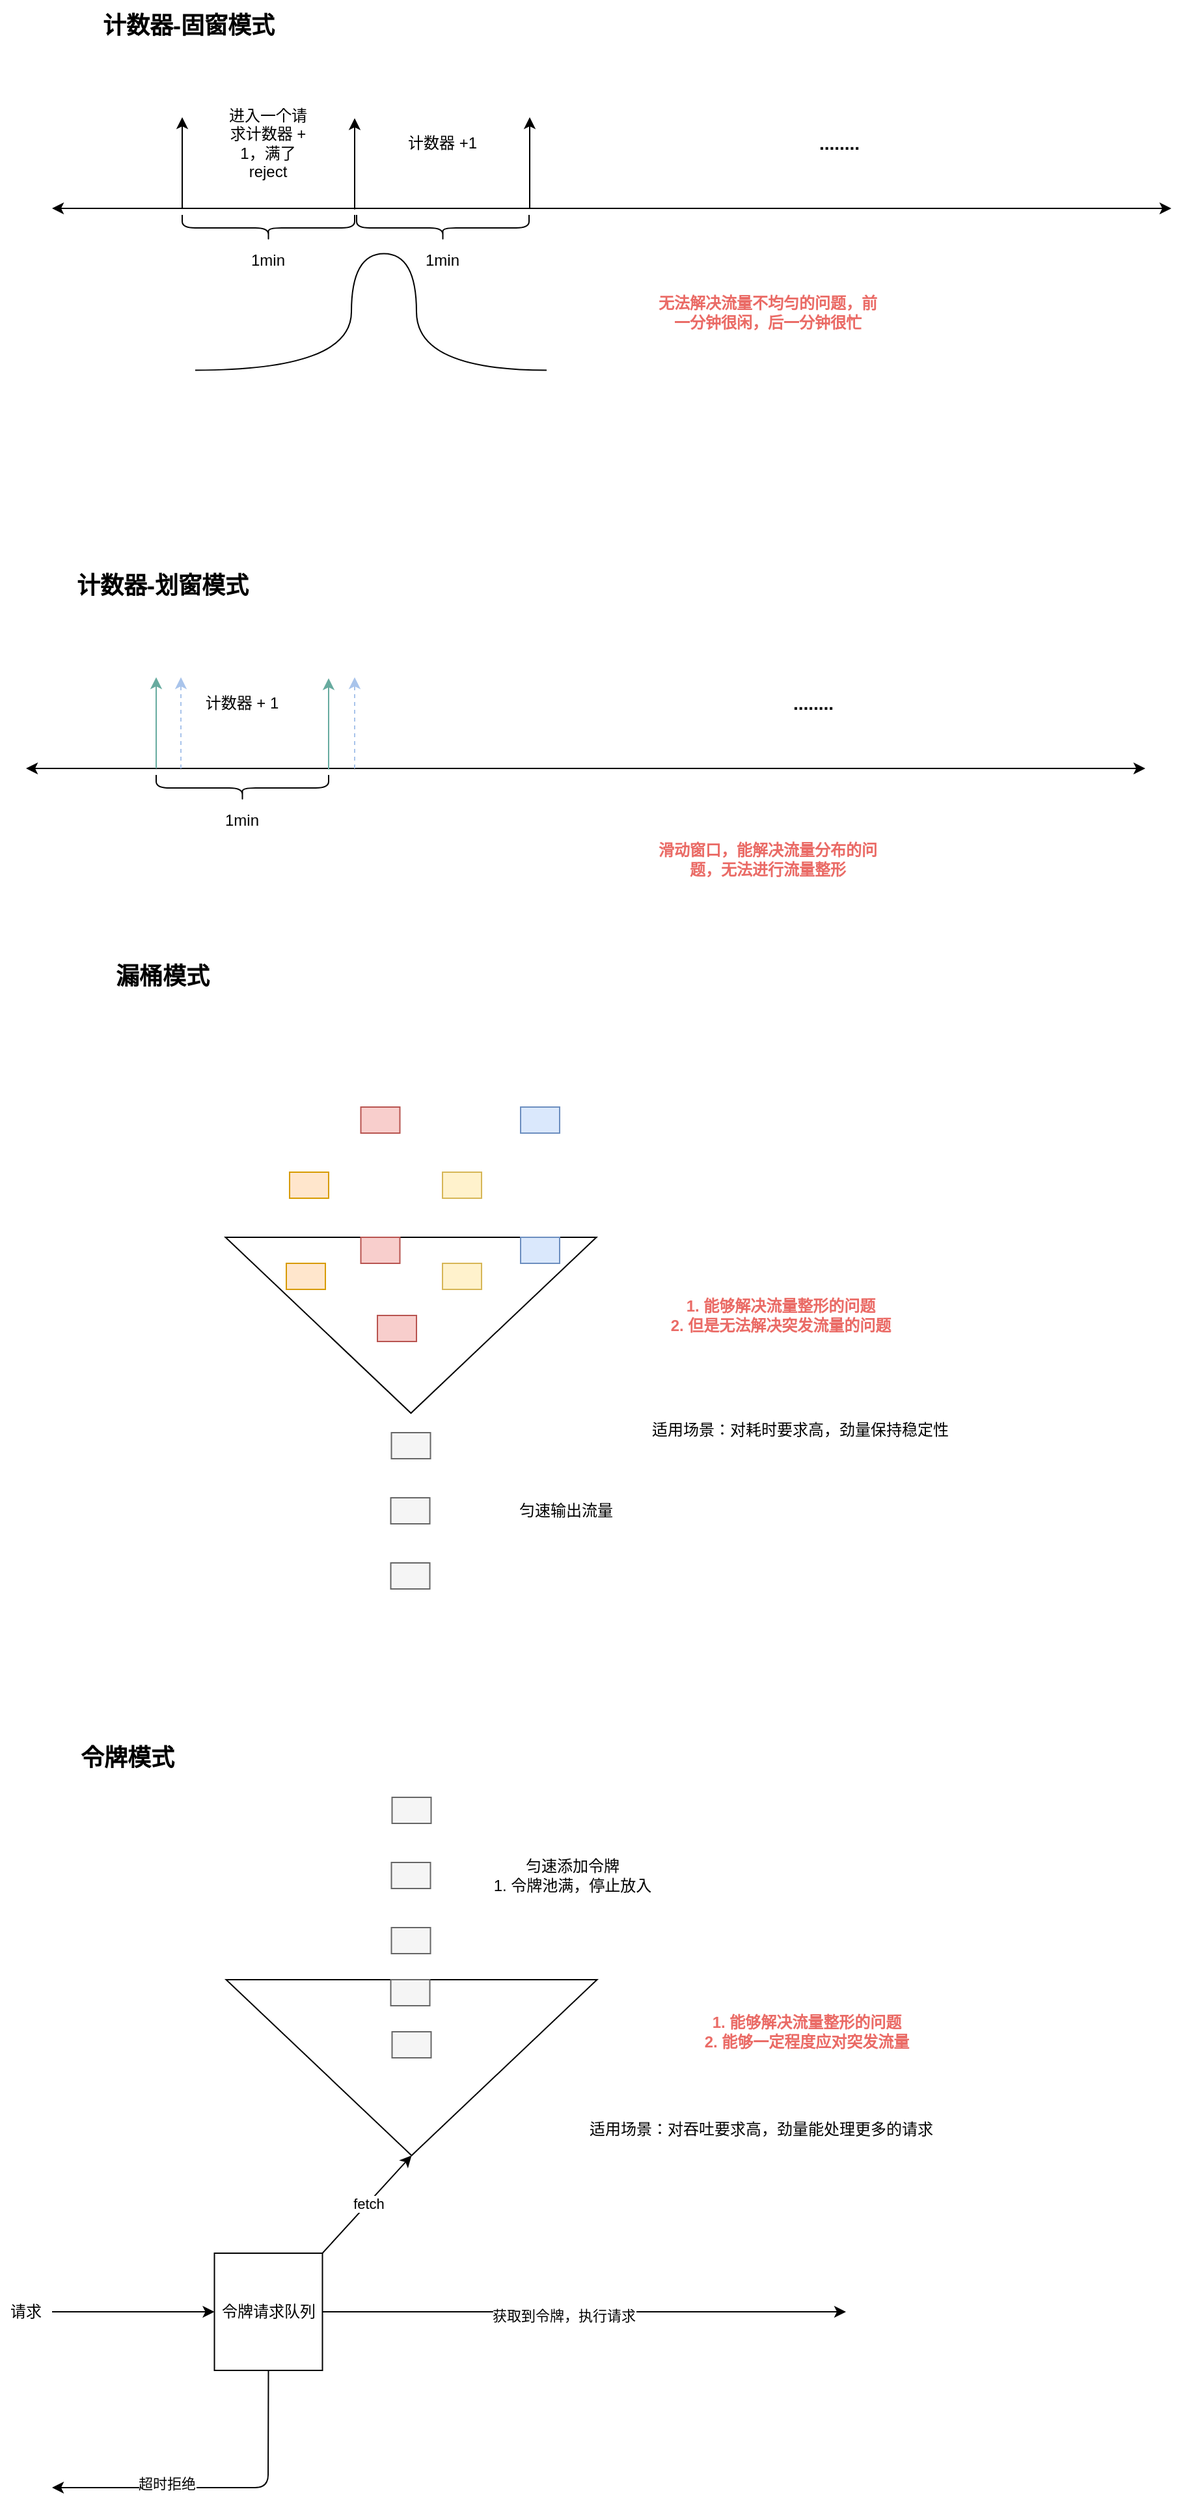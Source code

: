 <mxfile version="14.2.4" type="github"><diagram id="uqBHY_29Pav3ujaAbk2-" name="Page-1"><mxGraphModel dx="2084" dy="843" grid="1" gridSize="10" guides="1" tooltips="1" connect="1" arrows="1" fold="1" page="1" pageScale="1" pageWidth="827" pageHeight="1169" math="0" shadow="0"><root><mxCell id="0"/><mxCell id="1" parent="0"/><mxCell id="R16Ac74jBXlPp-g7iNio-1" value="" style="endArrow=classic;startArrow=classic;html=1;" edge="1" parent="1"><mxGeometry width="50" height="50" relative="1" as="geometry"><mxPoint x="-100" y="370" as="sourcePoint"/><mxPoint x="760" y="370" as="targetPoint"/></mxGeometry></mxCell><mxCell id="R16Ac74jBXlPp-g7iNio-2" value="" style="endArrow=classic;html=1;" edge="1" parent="1"><mxGeometry width="50" height="50" relative="1" as="geometry"><mxPoint y="370" as="sourcePoint"/><mxPoint y="300" as="targetPoint"/></mxGeometry></mxCell><mxCell id="R16Ac74jBXlPp-g7iNio-3" value="" style="endArrow=classic;html=1;" edge="1" parent="1"><mxGeometry width="50" height="50" relative="1" as="geometry"><mxPoint x="132.5" y="370.75" as="sourcePoint"/><mxPoint x="132.5" y="300.75" as="targetPoint"/></mxGeometry></mxCell><mxCell id="R16Ac74jBXlPp-g7iNio-4" value="" style="endArrow=classic;html=1;" edge="1" parent="1"><mxGeometry width="50" height="50" relative="1" as="geometry"><mxPoint x="267" y="370" as="sourcePoint"/><mxPoint x="267" y="300" as="targetPoint"/></mxGeometry></mxCell><mxCell id="R16Ac74jBXlPp-g7iNio-5" value="&lt;b&gt;&lt;font style=&quot;font-size: 14px&quot;&gt;........&lt;/font&gt;&lt;/b&gt;" style="text;html=1;strokeColor=none;fillColor=none;align=center;verticalAlign=middle;whiteSpace=wrap;rounded=0;" vertex="1" parent="1"><mxGeometry x="350" y="310" width="310" height="20" as="geometry"/></mxCell><mxCell id="R16Ac74jBXlPp-g7iNio-9" value="" style="shape=curlyBracket;whiteSpace=wrap;html=1;rounded=1;rotation=-90;" vertex="1" parent="1"><mxGeometry x="190.25" y="318.75" width="20" height="132.5" as="geometry"/></mxCell><mxCell id="R16Ac74jBXlPp-g7iNio-10" value="1min" style="text;html=1;strokeColor=none;fillColor=none;align=center;verticalAlign=middle;whiteSpace=wrap;rounded=0;" vertex="1" parent="1"><mxGeometry x="180" y="400" width="40" height="20" as="geometry"/></mxCell><mxCell id="R16Ac74jBXlPp-g7iNio-11" value="" style="group" vertex="1" connectable="0" parent="1"><mxGeometry y="375" width="132.5" height="45" as="geometry"/></mxCell><mxCell id="R16Ac74jBXlPp-g7iNio-7" value="" style="shape=curlyBracket;whiteSpace=wrap;html=1;rounded=1;rotation=-90;" vertex="1" parent="R16Ac74jBXlPp-g7iNio-11"><mxGeometry x="56.25" y="-56.25" width="20" height="132.5" as="geometry"/></mxCell><mxCell id="R16Ac74jBXlPp-g7iNio-8" value="1min" style="text;html=1;strokeColor=none;fillColor=none;align=center;verticalAlign=middle;whiteSpace=wrap;rounded=0;" vertex="1" parent="R16Ac74jBXlPp-g7iNio-11"><mxGeometry x="46" y="25" width="40" height="20" as="geometry"/></mxCell><mxCell id="R16Ac74jBXlPp-g7iNio-12" value="进入一个请求计数器 + 1，满了reject" style="text;html=1;strokeColor=none;fillColor=none;align=center;verticalAlign=middle;whiteSpace=wrap;rounded=0;" vertex="1" parent="1"><mxGeometry x="33.25" y="310" width="66" height="20" as="geometry"/></mxCell><mxCell id="R16Ac74jBXlPp-g7iNio-13" value="计数器 +1" style="text;html=1;strokeColor=none;fillColor=none;align=center;verticalAlign=middle;whiteSpace=wrap;rounded=0;" vertex="1" parent="1"><mxGeometry x="167.25" y="310" width="66" height="20" as="geometry"/></mxCell><mxCell id="R16Ac74jBXlPp-g7iNio-14" value="&lt;b&gt;&lt;font style=&quot;font-size: 18px&quot;&gt;计数器-固窗模式&lt;/font&gt;&lt;/b&gt;" style="text;html=1;strokeColor=none;fillColor=none;align=center;verticalAlign=middle;whiteSpace=wrap;rounded=0;" vertex="1" parent="1"><mxGeometry x="-70" y="210" width="150" height="40" as="geometry"/></mxCell><mxCell id="R16Ac74jBXlPp-g7iNio-15" value="" style="endArrow=classic;startArrow=classic;html=1;" edge="1" parent="1"><mxGeometry width="50" height="50" relative="1" as="geometry"><mxPoint x="-120" y="800" as="sourcePoint"/><mxPoint x="740" y="800" as="targetPoint"/></mxGeometry></mxCell><mxCell id="R16Ac74jBXlPp-g7iNio-16" value="" style="endArrow=classic;html=1;strokeColor=#67AB9F;" edge="1" parent="1"><mxGeometry width="50" height="50" relative="1" as="geometry"><mxPoint x="-20" y="800" as="sourcePoint"/><mxPoint x="-20" y="730" as="targetPoint"/></mxGeometry></mxCell><mxCell id="R16Ac74jBXlPp-g7iNio-17" value="" style="endArrow=classic;html=1;strokeColor=#67AB9F;" edge="1" parent="1"><mxGeometry width="50" height="50" relative="1" as="geometry"><mxPoint x="112.5" y="800.75" as="sourcePoint"/><mxPoint x="112.5" y="730.75" as="targetPoint"/></mxGeometry></mxCell><mxCell id="R16Ac74jBXlPp-g7iNio-18" value="" style="endArrow=classic;html=1;dashed=1;strokeColor=#A9C4EB;" edge="1" parent="1"><mxGeometry width="50" height="50" relative="1" as="geometry"><mxPoint x="132.5" y="800" as="sourcePoint"/><mxPoint x="132.5" y="730" as="targetPoint"/></mxGeometry></mxCell><mxCell id="R16Ac74jBXlPp-g7iNio-19" value="&lt;b&gt;&lt;font style=&quot;font-size: 14px&quot;&gt;........&lt;/font&gt;&lt;/b&gt;" style="text;html=1;strokeColor=none;fillColor=none;align=center;verticalAlign=middle;whiteSpace=wrap;rounded=0;" vertex="1" parent="1"><mxGeometry x="330" y="740" width="310" height="20" as="geometry"/></mxCell><mxCell id="R16Ac74jBXlPp-g7iNio-22" value="" style="group" vertex="1" connectable="0" parent="1"><mxGeometry x="-20" y="805" width="132.5" height="45" as="geometry"/></mxCell><mxCell id="R16Ac74jBXlPp-g7iNio-23" value="" style="shape=curlyBracket;whiteSpace=wrap;html=1;rounded=1;rotation=-90;" vertex="1" parent="R16Ac74jBXlPp-g7iNio-22"><mxGeometry x="56.25" y="-56.25" width="20" height="132.5" as="geometry"/></mxCell><mxCell id="R16Ac74jBXlPp-g7iNio-24" value="1min" style="text;html=1;strokeColor=none;fillColor=none;align=center;verticalAlign=middle;whiteSpace=wrap;rounded=0;" vertex="1" parent="R16Ac74jBXlPp-g7iNio-22"><mxGeometry x="46" y="25" width="40" height="20" as="geometry"/></mxCell><mxCell id="R16Ac74jBXlPp-g7iNio-25" value="计数器 + 1" style="text;html=1;strokeColor=none;fillColor=none;align=center;verticalAlign=middle;whiteSpace=wrap;rounded=0;" vertex="1" parent="1"><mxGeometry x="13.25" y="740" width="66" height="20" as="geometry"/></mxCell><mxCell id="R16Ac74jBXlPp-g7iNio-27" value="&lt;b&gt;&lt;font style=&quot;font-size: 18px&quot;&gt;计数器-划窗模式&lt;/font&gt;&lt;/b&gt;" style="text;html=1;strokeColor=none;fillColor=none;align=center;verticalAlign=middle;whiteSpace=wrap;rounded=0;" vertex="1" parent="1"><mxGeometry x="-90" y="640" width="150" height="40" as="geometry"/></mxCell><mxCell id="R16Ac74jBXlPp-g7iNio-29" value="" style="endArrow=none;html=1;edgeStyle=orthogonalEdgeStyle;elbow=vertical;curved=1;" edge="1" parent="1"><mxGeometry width="50" height="50" relative="1" as="geometry"><mxPoint x="10" y="494.25" as="sourcePoint"/><mxPoint x="280" y="494.25" as="targetPoint"/><Array as="points"><mxPoint x="130" y="494.75"/><mxPoint x="130" y="404.75"/><mxPoint x="180" y="404.75"/><mxPoint x="180" y="494.75"/></Array></mxGeometry></mxCell><mxCell id="R16Ac74jBXlPp-g7iNio-30" value="&lt;b&gt;&lt;font color=&quot;#ea6b66&quot;&gt;无法解决流量不均匀的问题，前一分钟很闲，后一分钟很忙&lt;/font&gt;&lt;/b&gt;" style="text;html=1;strokeColor=none;fillColor=none;align=center;verticalAlign=middle;whiteSpace=wrap;rounded=0;" vertex="1" parent="1"><mxGeometry x="360" y="420" width="180" height="59" as="geometry"/></mxCell><mxCell id="R16Ac74jBXlPp-g7iNio-31" value="" style="endArrow=classic;html=1;dashed=1;strokeColor=#A9C4EB;" edge="1" parent="1"><mxGeometry width="50" height="50" relative="1" as="geometry"><mxPoint x="-1" y="800" as="sourcePoint"/><mxPoint x="-1" y="730" as="targetPoint"/></mxGeometry></mxCell><mxCell id="R16Ac74jBXlPp-g7iNio-32" value="&lt;b&gt;&lt;font color=&quot;#ea6b66&quot;&gt;滑动窗口，能解决流量分布的问题，无法进行流量整形&lt;/font&gt;&lt;/b&gt;" style="text;html=1;strokeColor=none;fillColor=none;align=center;verticalAlign=middle;whiteSpace=wrap;rounded=0;" vertex="1" parent="1"><mxGeometry x="360" y="840" width="180" height="59" as="geometry"/></mxCell><mxCell id="R16Ac74jBXlPp-g7iNio-33" value="&lt;span style=&quot;font-size: 18px&quot;&gt;&lt;b&gt;漏桶模式&lt;/b&gt;&lt;/span&gt;" style="text;html=1;strokeColor=none;fillColor=none;align=center;verticalAlign=middle;whiteSpace=wrap;rounded=0;" vertex="1" parent="1"><mxGeometry x="-90" y="940" width="150" height="40" as="geometry"/></mxCell><mxCell id="R16Ac74jBXlPp-g7iNio-34" value="" style="triangle;whiteSpace=wrap;html=1;rotation=0;direction=south;" vertex="1" parent="1"><mxGeometry x="33.25" y="1160" width="285" height="135" as="geometry"/></mxCell><mxCell id="R16Ac74jBXlPp-g7iNio-35" value="" style="rounded=0;whiteSpace=wrap;html=1;fillColor=#ffe6cc;strokeColor=#d79b00;" vertex="1" parent="1"><mxGeometry x="82.5" y="1110" width="30" height="20" as="geometry"/></mxCell><mxCell id="R16Ac74jBXlPp-g7iNio-36" value="" style="rounded=0;whiteSpace=wrap;html=1;fillColor=#f8cecc;strokeColor=#b85450;" vertex="1" parent="1"><mxGeometry x="137.25" y="1060" width="30" height="20" as="geometry"/></mxCell><mxCell id="R16Ac74jBXlPp-g7iNio-37" value="" style="rounded=0;whiteSpace=wrap;html=1;fillColor=#fff2cc;strokeColor=#d6b656;" vertex="1" parent="1"><mxGeometry x="200" y="1110" width="30" height="20" as="geometry"/></mxCell><mxCell id="R16Ac74jBXlPp-g7iNio-38" value="" style="rounded=0;whiteSpace=wrap;html=1;fillColor=#dae8fc;strokeColor=#6c8ebf;" vertex="1" parent="1"><mxGeometry x="260" y="1060" width="30" height="20" as="geometry"/></mxCell><mxCell id="R16Ac74jBXlPp-g7iNio-39" value="" style="rounded=0;whiteSpace=wrap;html=1;fillColor=#f8cecc;strokeColor=#b85450;" vertex="1" parent="1"><mxGeometry x="137.25" y="1160" width="30" height="20" as="geometry"/></mxCell><mxCell id="R16Ac74jBXlPp-g7iNio-40" value="" style="rounded=0;whiteSpace=wrap;html=1;fillColor=#dae8fc;strokeColor=#6c8ebf;" vertex="1" parent="1"><mxGeometry x="260" y="1160" width="30" height="20" as="geometry"/></mxCell><mxCell id="R16Ac74jBXlPp-g7iNio-41" value="" style="rounded=0;whiteSpace=wrap;html=1;fillColor=#fff2cc;strokeColor=#d6b656;" vertex="1" parent="1"><mxGeometry x="200" y="1180" width="30" height="20" as="geometry"/></mxCell><mxCell id="R16Ac74jBXlPp-g7iNio-42" value="" style="rounded=0;whiteSpace=wrap;html=1;fillColor=#ffe6cc;strokeColor=#d79b00;" vertex="1" parent="1"><mxGeometry x="80" y="1180" width="30" height="20" as="geometry"/></mxCell><mxCell id="R16Ac74jBXlPp-g7iNio-43" value="" style="rounded=0;whiteSpace=wrap;html=1;fillColor=#f8cecc;strokeColor=#b85450;" vertex="1" parent="1"><mxGeometry x="150" y="1220" width="30" height="20" as="geometry"/></mxCell><mxCell id="R16Ac74jBXlPp-g7iNio-44" value="" style="rounded=0;whiteSpace=wrap;html=1;fillColor=#f5f5f5;strokeColor=#666666;fontColor=#333333;" vertex="1" parent="1"><mxGeometry x="160.75" y="1310" width="30" height="20" as="geometry"/></mxCell><mxCell id="R16Ac74jBXlPp-g7iNio-45" value="" style="rounded=0;whiteSpace=wrap;html=1;fillColor=#f5f5f5;strokeColor=#666666;fontColor=#333333;" vertex="1" parent="1"><mxGeometry x="160.25" y="1360" width="30" height="20" as="geometry"/></mxCell><mxCell id="R16Ac74jBXlPp-g7iNio-46" value="" style="rounded=0;whiteSpace=wrap;html=1;fillColor=#f5f5f5;strokeColor=#666666;fontColor=#333333;" vertex="1" parent="1"><mxGeometry x="160.25" y="1410" width="30" height="20" as="geometry"/></mxCell><mxCell id="R16Ac74jBXlPp-g7iNio-47" value="匀速输出流量" style="text;html=1;strokeColor=none;fillColor=none;align=center;verticalAlign=middle;whiteSpace=wrap;rounded=0;" vertex="1" parent="1"><mxGeometry x="240" y="1340" width="110" height="60" as="geometry"/></mxCell><mxCell id="R16Ac74jBXlPp-g7iNio-48" value="&lt;b&gt;&lt;font color=&quot;#ea6b66&quot;&gt;1. 能够解决流量整形的问题&lt;br&gt;2. 但是无法解决突发流量的问题&lt;/font&gt;&lt;/b&gt;" style="text;html=1;strokeColor=none;fillColor=none;align=center;verticalAlign=middle;whiteSpace=wrap;rounded=0;" vertex="1" parent="1"><mxGeometry x="370" y="1190" width="180" height="59" as="geometry"/></mxCell><mxCell id="R16Ac74jBXlPp-g7iNio-49" value="&lt;span style=&quot;font-size: 18px&quot;&gt;&lt;b&gt;令牌模式&lt;/b&gt;&lt;/span&gt;" style="text;html=1;strokeColor=none;fillColor=none;align=center;verticalAlign=middle;whiteSpace=wrap;rounded=0;" vertex="1" parent="1"><mxGeometry x="-116.75" y="1540" width="150" height="40" as="geometry"/></mxCell><mxCell id="R16Ac74jBXlPp-g7iNio-50" value="" style="triangle;whiteSpace=wrap;html=1;rotation=0;direction=south;" vertex="1" parent="1"><mxGeometry x="33.75" y="1730" width="285" height="135" as="geometry"/></mxCell><mxCell id="R16Ac74jBXlPp-g7iNio-55" value="" style="rounded=0;whiteSpace=wrap;html=1;fillColor=#f5f5f5;strokeColor=#666666;fontColor=#333333;" vertex="1" parent="1"><mxGeometry x="161.25" y="1590" width="30" height="20" as="geometry"/></mxCell><mxCell id="R16Ac74jBXlPp-g7iNio-56" value="" style="rounded=0;whiteSpace=wrap;html=1;fillColor=#f5f5f5;strokeColor=#666666;fontColor=#333333;" vertex="1" parent="1"><mxGeometry x="160.75" y="1640" width="30" height="20" as="geometry"/></mxCell><mxCell id="R16Ac74jBXlPp-g7iNio-57" value="" style="rounded=0;whiteSpace=wrap;html=1;fillColor=#f5f5f5;strokeColor=#666666;fontColor=#333333;" vertex="1" parent="1"><mxGeometry x="160.75" y="1690" width="30" height="20" as="geometry"/></mxCell><mxCell id="R16Ac74jBXlPp-g7iNio-58" value="匀速添加令牌&lt;br&gt;1. 令牌池满，停止放入" style="text;html=1;strokeColor=none;fillColor=none;align=center;verticalAlign=middle;whiteSpace=wrap;rounded=0;" vertex="1" parent="1"><mxGeometry x="220" y="1610" width="160" height="80" as="geometry"/></mxCell><mxCell id="R16Ac74jBXlPp-g7iNio-59" value="" style="rounded=0;whiteSpace=wrap;html=1;fillColor=#f5f5f5;strokeColor=#666666;fontColor=#333333;" vertex="1" parent="1"><mxGeometry x="160.25" y="1730" width="30" height="20" as="geometry"/></mxCell><mxCell id="R16Ac74jBXlPp-g7iNio-60" value="" style="rounded=0;whiteSpace=wrap;html=1;fillColor=#f5f5f5;strokeColor=#666666;fontColor=#333333;" vertex="1" parent="1"><mxGeometry x="161.25" y="1770" width="30" height="20" as="geometry"/></mxCell><mxCell id="R16Ac74jBXlPp-g7iNio-62" value="令牌请求队列" style="rounded=0;whiteSpace=wrap;html=1;" vertex="1" parent="1"><mxGeometry x="24.75" y="1940" width="83" height="90" as="geometry"/></mxCell><mxCell id="R16Ac74jBXlPp-g7iNio-63" value="" style="endArrow=classic;html=1;entryX=0;entryY=0.5;entryDx=0;entryDy=0;" edge="1" parent="1" target="R16Ac74jBXlPp-g7iNio-62"><mxGeometry width="50" height="50" relative="1" as="geometry"><mxPoint x="-100" y="1985" as="sourcePoint"/><mxPoint x="-100" y="1990" as="targetPoint"/></mxGeometry></mxCell><mxCell id="R16Ac74jBXlPp-g7iNio-64" value="请求" style="text;html=1;strokeColor=none;fillColor=none;align=center;verticalAlign=middle;whiteSpace=wrap;rounded=0;" vertex="1" parent="1"><mxGeometry x="-140" y="1975" width="40" height="20" as="geometry"/></mxCell><mxCell id="R16Ac74jBXlPp-g7iNio-65" value="" style="endArrow=classic;html=1;exitX=0.5;exitY=1;exitDx=0;exitDy=0;" edge="1" parent="1" source="R16Ac74jBXlPp-g7iNio-62"><mxGeometry width="50" height="50" relative="1" as="geometry"><mxPoint x="-60" y="2130" as="sourcePoint"/><mxPoint x="-100" y="2120" as="targetPoint"/><Array as="points"><mxPoint x="66" y="2120"/></Array></mxGeometry></mxCell><mxCell id="R16Ac74jBXlPp-g7iNio-66" value="超时拒绝" style="edgeLabel;html=1;align=center;verticalAlign=middle;resizable=0;points=[];" vertex="1" connectable="0" parent="R16Ac74jBXlPp-g7iNio-65"><mxGeometry x="0.312" y="-3" relative="1" as="geometry"><mxPoint as="offset"/></mxGeometry></mxCell><mxCell id="R16Ac74jBXlPp-g7iNio-67" value="" style="endArrow=classic;html=1;exitX=1;exitY=0.5;exitDx=0;exitDy=0;" edge="1" parent="1" source="R16Ac74jBXlPp-g7iNio-62"><mxGeometry width="50" height="50" relative="1" as="geometry"><mxPoint x="220" y="1984.5" as="sourcePoint"/><mxPoint x="510" y="1985" as="targetPoint"/></mxGeometry></mxCell><mxCell id="R16Ac74jBXlPp-g7iNio-68" value="获取到令牌，执行请求" style="edgeLabel;html=1;align=center;verticalAlign=middle;resizable=0;points=[];" vertex="1" connectable="0" parent="R16Ac74jBXlPp-g7iNio-67"><mxGeometry x="-0.079" y="-3" relative="1" as="geometry"><mxPoint as="offset"/></mxGeometry></mxCell><mxCell id="R16Ac74jBXlPp-g7iNio-69" value="" style="endArrow=classic;html=1;strokeColor=#000000;exitX=1;exitY=0;exitDx=0;exitDy=0;entryX=1;entryY=0.5;entryDx=0;entryDy=0;" edge="1" parent="1" source="R16Ac74jBXlPp-g7iNio-62" target="R16Ac74jBXlPp-g7iNio-50"><mxGeometry width="50" height="50" relative="1" as="geometry"><mxPoint x="60" y="1910" as="sourcePoint"/><mxPoint x="110" y="1860" as="targetPoint"/></mxGeometry></mxCell><mxCell id="R16Ac74jBXlPp-g7iNio-70" value="fetch" style="edgeLabel;html=1;align=center;verticalAlign=middle;resizable=0;points=[];" vertex="1" connectable="0" parent="R16Ac74jBXlPp-g7iNio-69"><mxGeometry x="0.021" relative="1" as="geometry"><mxPoint as="offset"/></mxGeometry></mxCell><mxCell id="R16Ac74jBXlPp-g7iNio-71" value="&lt;b&gt;&lt;font color=&quot;#ea6b66&quot;&gt;1. 能够解决流量整形的问题&lt;br&gt;2. 能够一定程度应对突发流量&lt;br&gt;&lt;/font&gt;&lt;/b&gt;" style="text;html=1;strokeColor=none;fillColor=none;align=center;verticalAlign=middle;whiteSpace=wrap;rounded=0;" vertex="1" parent="1"><mxGeometry x="390" y="1740" width="180" height="59" as="geometry"/></mxCell><mxCell id="R16Ac74jBXlPp-g7iNio-72" value="适用场景：对耗时要求高，劲量保持稳定性" style="text;html=1;strokeColor=none;fillColor=none;align=center;verticalAlign=middle;whiteSpace=wrap;rounded=0;" vertex="1" parent="1"><mxGeometry x="350" y="1295" width="250" height="25" as="geometry"/></mxCell><mxCell id="R16Ac74jBXlPp-g7iNio-73" value="适用场景：对吞吐要求高，劲量能处理更多的请求" style="text;html=1;strokeColor=none;fillColor=none;align=center;verticalAlign=middle;whiteSpace=wrap;rounded=0;" vertex="1" parent="1"><mxGeometry x="300" y="1830" width="290" height="30" as="geometry"/></mxCell></root></mxGraphModel></diagram></mxfile>